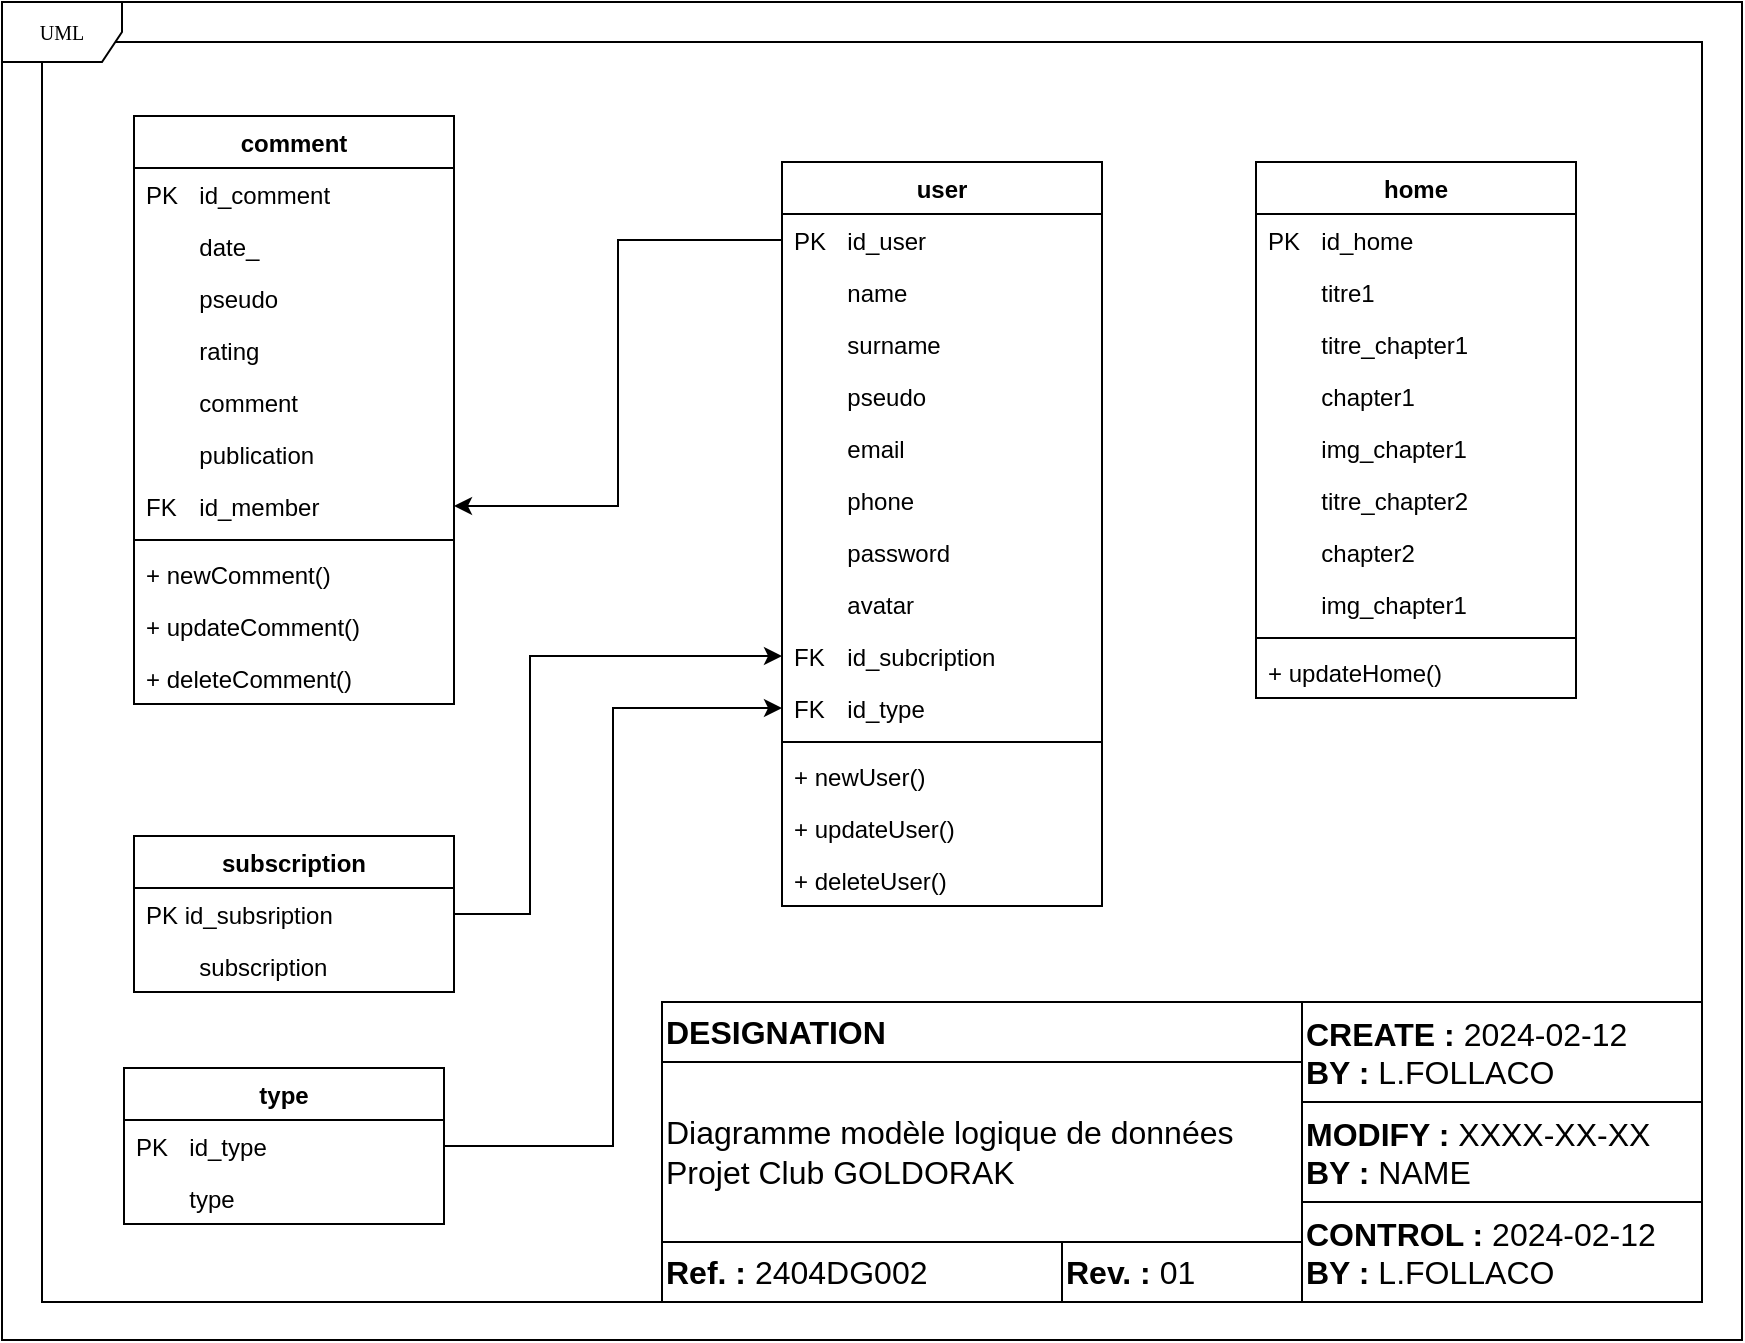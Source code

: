 <mxfile version="24.1.0" type="device">
  <diagram name="Page-1" id="c4acf3e9-155e-7222-9cf6-157b1a14988f">
    <mxGraphModel dx="331" dy="721" grid="0" gridSize="10" guides="1" tooltips="1" connect="1" arrows="1" fold="1" page="1" pageScale="1" pageWidth="1654" pageHeight="1169" background="none" math="0" shadow="0">
      <root>
        <mxCell id="0" />
        <mxCell id="1" parent="0" />
        <mxCell id="FlNeyProKaOE8mYd7lIi-24" value="" style="rounded=0;whiteSpace=wrap;html=1;fillColor=none;" parent="1" vertex="1">
          <mxGeometry x="800" y="520" width="830" height="630" as="geometry" />
        </mxCell>
        <mxCell id="FlNeyProKaOE8mYd7lIi-22" value="UML" style="shape=umlFrame;whiteSpace=wrap;html=1;rounded=0;shadow=0;comic=0;labelBackgroundColor=none;strokeWidth=1;fontFamily=Verdana;fontSize=10;align=center;" parent="1" vertex="1">
          <mxGeometry x="780" y="500" width="870" height="669" as="geometry" />
        </mxCell>
        <mxCell id="5d2195bd80daf111-40" style="edgeStyle=orthogonalEdgeStyle;rounded=0;html=1;dashed=1;labelBackgroundColor=none;startFill=0;endArrow=open;endFill=0;endSize=10;fontFamily=Verdana;fontSize=10;" parent="1" edge="1">
          <mxGeometry relative="1" as="geometry">
            <Array as="points" />
            <mxPoint x="730" y="838" as="targetPoint" />
          </mxGeometry>
        </mxCell>
        <mxCell id="5d2195bd80daf111-39" style="edgeStyle=orthogonalEdgeStyle;rounded=0;html=1;dashed=1;labelBackgroundColor=none;startFill=0;endArrow=open;endFill=0;endSize=10;fontFamily=Verdana;fontSize=10;" parent="1" edge="1">
          <mxGeometry relative="1" as="geometry">
            <mxPoint x="730" y="978" as="targetPoint" />
          </mxGeometry>
        </mxCell>
        <mxCell id="5d2195bd80daf111-35" style="edgeStyle=orthogonalEdgeStyle;rounded=0;html=1;dashed=1;labelBackgroundColor=none;startFill=0;endArrow=open;endFill=0;endSize=10;fontFamily=Verdana;fontSize=10;" parent="1" edge="1">
          <mxGeometry relative="1" as="geometry">
            <Array as="points">
              <mxPoint x="545" y="970" />
              <mxPoint x="545" y="970" />
            </Array>
            <mxPoint x="545.143" y="963" as="sourcePoint" />
          </mxGeometry>
        </mxCell>
        <mxCell id="5d2195bd80daf111-36" style="edgeStyle=orthogonalEdgeStyle;rounded=0;html=1;dashed=1;labelBackgroundColor=none;startFill=0;endArrow=open;endFill=0;endSize=10;fontFamily=Verdana;fontSize=10;" parent="1" edge="1">
          <mxGeometry relative="1" as="geometry">
            <Array as="points">
              <mxPoint x="550" y="520" />
            </Array>
            <mxPoint x="550" y="823" as="sourcePoint" />
          </mxGeometry>
        </mxCell>
        <mxCell id="5d2195bd80daf111-34" style="edgeStyle=orthogonalEdgeStyle;rounded=0;html=1;dashed=1;labelBackgroundColor=none;startFill=0;endArrow=open;endFill=0;endSize=10;fontFamily=Verdana;fontSize=10;" parent="1" edge="1">
          <mxGeometry relative="1" as="geometry">
            <Array as="points">
              <mxPoint x="410" y="1029" />
              <mxPoint x="410" y="1029" />
            </Array>
            <mxPoint x="380" y="1029" as="sourcePoint" />
          </mxGeometry>
        </mxCell>
        <mxCell id="5d2195bd80daf111-26" style="edgeStyle=orthogonalEdgeStyle;rounded=0;html=1;dashed=1;labelBackgroundColor=none;startFill=0;endArrow=open;endFill=0;endSize=10;fontFamily=Verdana;fontSize=10;" parent="1" edge="1">
          <mxGeometry relative="1" as="geometry">
            <Array as="points" />
            <mxPoint x="685" y="300" as="targetPoint" />
          </mxGeometry>
        </mxCell>
        <mxCell id="5d2195bd80daf111-21" style="edgeStyle=orthogonalEdgeStyle;rounded=0;html=1;labelBackgroundColor=none;startFill=0;endArrow=open;endFill=0;endSize=10;fontFamily=Verdana;fontSize=10;dashed=1;" parent="1" edge="1">
          <mxGeometry relative="1" as="geometry">
            <mxPoint x="250" y="157.0" as="sourcePoint" />
          </mxGeometry>
        </mxCell>
        <mxCell id="5d2195bd80daf111-22" style="edgeStyle=orthogonalEdgeStyle;rounded=0;html=1;exitX=1;exitY=0.75;dashed=1;labelBackgroundColor=none;startFill=0;endArrow=open;endFill=0;endSize=10;fontFamily=Verdana;fontSize=10;" parent="1" edge="1">
          <mxGeometry relative="1" as="geometry">
            <Array as="points">
              <mxPoint x="530" y="192" />
              <mxPoint x="530" y="142" />
            </Array>
            <mxPoint x="250" y="192.0" as="sourcePoint" />
          </mxGeometry>
        </mxCell>
        <mxCell id="5d2195bd80daf111-23" style="edgeStyle=orthogonalEdgeStyle;rounded=0;html=1;dashed=1;labelBackgroundColor=none;startFill=0;endArrow=open;endFill=0;endSize=10;fontFamily=Verdana;fontSize=10;" parent="1" edge="1">
          <mxGeometry relative="1" as="geometry">
            <Array as="points">
              <mxPoint x="320" y="290" />
              <mxPoint x="320" y="120" />
            </Array>
            <mxPoint x="350" y="120.143" as="targetPoint" />
          </mxGeometry>
        </mxCell>
        <mxCell id="5d2195bd80daf111-24" style="edgeStyle=orthogonalEdgeStyle;rounded=0;html=1;dashed=1;labelBackgroundColor=none;startFill=0;endArrow=open;endFill=0;endSize=10;fontFamily=Verdana;fontSize=10;" parent="1" edge="1">
          <mxGeometry relative="1" as="geometry">
            <Array as="points">
              <mxPoint x="350" y="310" />
              <mxPoint x="350" y="210" />
              <mxPoint x="550" y="210" />
              <mxPoint x="550" y="160" />
            </Array>
            <mxPoint x="580" y="160.143" as="targetPoint" />
          </mxGeometry>
        </mxCell>
        <mxCell id="5d2195bd80daf111-25" style="edgeStyle=orthogonalEdgeStyle;rounded=0;html=1;dashed=1;labelBackgroundColor=none;startFill=0;endArrow=open;endFill=0;endSize=10;fontFamily=Verdana;fontSize=10;" parent="1" edge="1">
          <mxGeometry relative="1" as="geometry">
            <Array as="points">
              <mxPoint x="370" y="340" />
              <mxPoint x="370" y="300" />
            </Array>
            <mxPoint x="450" y="300.143" as="targetPoint" />
          </mxGeometry>
        </mxCell>
        <mxCell id="5d2195bd80daf111-27" style="edgeStyle=orthogonalEdgeStyle;rounded=0;html=1;exitX=1;exitY=0.75;dashed=1;labelBackgroundColor=none;startFill=0;endArrow=open;endFill=0;endSize=10;fontFamily=Verdana;fontSize=10;" parent="1" edge="1">
          <mxGeometry relative="1" as="geometry">
            <Array as="points">
              <mxPoint x="320" y="375" />
              <mxPoint x="320" y="440" />
            </Array>
            <mxPoint x="250" y="375" as="sourcePoint" />
          </mxGeometry>
        </mxCell>
        <mxCell id="5d2195bd80daf111-28" style="edgeStyle=orthogonalEdgeStyle;rounded=0;html=1;dashed=1;labelBackgroundColor=none;startFill=0;endArrow=open;endFill=0;endSize=10;fontFamily=Verdana;fontSize=10;" parent="1" edge="1">
          <mxGeometry relative="1" as="geometry">
            <Array as="points">
              <mxPoint x="320" y="490" />
              <mxPoint x="320" y="460" />
            </Array>
            <mxPoint x="250" y="490.143" as="sourcePoint" />
          </mxGeometry>
        </mxCell>
        <mxCell id="5d2195bd80daf111-29" style="edgeStyle=orthogonalEdgeStyle;rounded=0;html=1;dashed=1;labelBackgroundColor=none;startFill=0;endArrow=open;endFill=0;endSize=10;fontFamily=Verdana;fontSize=10;" parent="1" edge="1">
          <mxGeometry relative="1" as="geometry">
            <mxPoint x="250" y="520" as="sourcePoint" />
          </mxGeometry>
        </mxCell>
        <mxCell id="5d2195bd80daf111-30" style="edgeStyle=orthogonalEdgeStyle;rounded=0;html=1;dashed=1;labelBackgroundColor=none;startFill=0;endArrow=open;endFill=0;endSize=10;fontFamily=Verdana;fontSize=10;" parent="1" edge="1">
          <mxGeometry relative="1" as="geometry">
            <Array as="points">
              <mxPoint x="300" y="580" />
              <mxPoint x="300" y="642" />
            </Array>
            <mxPoint x="250" y="580.143" as="sourcePoint" />
          </mxGeometry>
        </mxCell>
        <mxCell id="5d2195bd80daf111-32" style="edgeStyle=orthogonalEdgeStyle;rounded=0;html=1;dashed=1;labelBackgroundColor=none;startFill=0;endArrow=open;endFill=0;endSize=10;fontFamily=Verdana;fontSize=10;" parent="1" edge="1">
          <mxGeometry relative="1" as="geometry">
            <Array as="points">
              <mxPoint x="170" y="780" />
            </Array>
            <mxPoint x="170" y="590" as="sourcePoint" />
          </mxGeometry>
        </mxCell>
        <mxCell id="Ms78DvNODfq8cEWLuFBq-132" value="Diagramme modèle logique de données&lt;br&gt;Projet Club GOLDORAK" style="rounded=0;whiteSpace=wrap;html=1;fontSize=16;labelBorderColor=none;fontColor=default;align=left;labelBackgroundColor=none;" parent="1" vertex="1">
          <mxGeometry x="1110" y="1030" width="320" height="90" as="geometry" />
        </mxCell>
        <mxCell id="Ms78DvNODfq8cEWLuFBq-133" value="&lt;b&gt;DESIGNATION&lt;/b&gt;" style="rounded=0;whiteSpace=wrap;html=1;fontSize=16;labelBorderColor=none;fontColor=default;align=left;labelBackgroundColor=none;" parent="1" vertex="1">
          <mxGeometry x="1110" y="1000" width="320" height="30" as="geometry" />
        </mxCell>
        <mxCell id="Ms78DvNODfq8cEWLuFBq-134" value="&lt;b&gt;Ref. :&lt;/b&gt; 2404DG002" style="rounded=0;whiteSpace=wrap;html=1;fontSize=16;labelBorderColor=none;fontColor=default;align=left;labelBackgroundColor=none;" parent="1" vertex="1">
          <mxGeometry x="1110" y="1120" width="200" height="30" as="geometry" />
        </mxCell>
        <mxCell id="Ms78DvNODfq8cEWLuFBq-135" value="&lt;b&gt;Rev. :&lt;/b&gt; 01" style="rounded=0;whiteSpace=wrap;html=1;fontSize=16;labelBorderColor=none;fontColor=default;align=left;labelBackgroundColor=none;" parent="1" vertex="1">
          <mxGeometry x="1310" y="1120" width="120" height="30" as="geometry" />
        </mxCell>
        <mxCell id="Ms78DvNODfq8cEWLuFBq-136" value="&lt;b&gt;CREATE :&lt;/b&gt; 2024-02-12&lt;br&gt;&lt;b&gt;BY :&lt;/b&gt; L.FOLLACO" style="rounded=0;whiteSpace=wrap;html=1;fontSize=16;labelBorderColor=none;fontColor=default;align=left;labelBackgroundColor=none;verticalAlign=top;spacing=2;spacingTop=0;" parent="1" vertex="1">
          <mxGeometry x="1430" y="1000" width="200" height="50" as="geometry" />
        </mxCell>
        <mxCell id="Ms78DvNODfq8cEWLuFBq-139" value="&lt;b&gt;MODIFY :&lt;/b&gt;&amp;nbsp;XXXX-XX-XX&lt;br&gt;&lt;b&gt;BY :&lt;/b&gt; NAME" style="rounded=0;whiteSpace=wrap;html=1;fontSize=16;labelBorderColor=none;fontColor=default;align=left;labelBackgroundColor=none;verticalAlign=top;spacing=2;spacingTop=0;" parent="1" vertex="1">
          <mxGeometry x="1430" y="1050" width="200" height="50" as="geometry" />
        </mxCell>
        <mxCell id="Ms78DvNODfq8cEWLuFBq-140" value="&lt;b&gt;CONTROL :&lt;/b&gt; 2024-02-12&lt;br&gt;&lt;b&gt;BY :&lt;/b&gt; L.FOLLACO" style="rounded=0;whiteSpace=wrap;html=1;fontSize=16;labelBorderColor=none;fontColor=default;align=left;labelBackgroundColor=none;verticalAlign=top;spacing=2;spacingTop=0;" parent="1" vertex="1">
          <mxGeometry x="1430" y="1100" width="200" height="50" as="geometry" />
        </mxCell>
        <mxCell id="PDSKNWpAh9eBpYjjKsDO-7" value="comment" style="swimlane;fontStyle=1;align=center;verticalAlign=top;childLayout=stackLayout;horizontal=1;startSize=26;horizontalStack=0;resizeParent=1;resizeParentMax=0;resizeLast=0;collapsible=1;marginBottom=0;whiteSpace=wrap;html=1;" parent="1" vertex="1">
          <mxGeometry x="846" y="557" width="160" height="294" as="geometry" />
        </mxCell>
        <mxCell id="FlNeyProKaOE8mYd7lIi-6" value="PK&lt;span style=&quot;white-space: pre;&quot;&gt;&#x9;&lt;/span&gt;id_comment" style="text;strokeColor=none;fillColor=none;align=left;verticalAlign=top;spacingLeft=4;spacingRight=4;overflow=hidden;rotatable=0;points=[[0,0.5],[1,0.5]];portConstraint=eastwest;whiteSpace=wrap;html=1;" parent="PDSKNWpAh9eBpYjjKsDO-7" vertex="1">
          <mxGeometry y="26" width="160" height="26" as="geometry" />
        </mxCell>
        <mxCell id="fMot8v5gre9LW3CSVVqw-1" value="&lt;span style=&quot;white-space: pre;&quot;&gt;&#x9;&lt;/span&gt;date_" style="text;strokeColor=none;fillColor=none;align=left;verticalAlign=top;spacingLeft=4;spacingRight=4;overflow=hidden;rotatable=0;points=[[0,0.5],[1,0.5]];portConstraint=eastwest;whiteSpace=wrap;html=1;" parent="PDSKNWpAh9eBpYjjKsDO-7" vertex="1">
          <mxGeometry y="52" width="160" height="26" as="geometry" />
        </mxCell>
        <mxCell id="FlNeyProKaOE8mYd7lIi-2" value="&lt;span style=&quot;white-space: pre;&quot;&gt;&#x9;&lt;/span&gt;pseudo" style="text;strokeColor=none;fillColor=none;align=left;verticalAlign=top;spacingLeft=4;spacingRight=4;overflow=hidden;rotatable=0;points=[[0,0.5],[1,0.5]];portConstraint=eastwest;whiteSpace=wrap;html=1;" parent="PDSKNWpAh9eBpYjjKsDO-7" vertex="1">
          <mxGeometry y="78" width="160" height="26" as="geometry" />
        </mxCell>
        <mxCell id="FlNeyProKaOE8mYd7lIi-3" value="&lt;span style=&quot;white-space: pre;&quot;&gt;&#x9;&lt;/span&gt;rating" style="text;strokeColor=none;fillColor=none;align=left;verticalAlign=top;spacingLeft=4;spacingRight=4;overflow=hidden;rotatable=0;points=[[0,0.5],[1,0.5]];portConstraint=eastwest;whiteSpace=wrap;html=1;" parent="PDSKNWpAh9eBpYjjKsDO-7" vertex="1">
          <mxGeometry y="104" width="160" height="26" as="geometry" />
        </mxCell>
        <mxCell id="FlNeyProKaOE8mYd7lIi-4" value="&lt;span style=&quot;white-space: pre;&quot;&gt;&#x9;&lt;/span&gt;comment" style="text;strokeColor=none;fillColor=none;align=left;verticalAlign=top;spacingLeft=4;spacingRight=4;overflow=hidden;rotatable=0;points=[[0,0.5],[1,0.5]];portConstraint=eastwest;whiteSpace=wrap;html=1;" parent="PDSKNWpAh9eBpYjjKsDO-7" vertex="1">
          <mxGeometry y="130" width="160" height="26" as="geometry" />
        </mxCell>
        <mxCell id="fMot8v5gre9LW3CSVVqw-7" value="&lt;span style=&quot;white-space: pre;&quot;&gt;&#x9;&lt;/span&gt;publication" style="text;strokeColor=none;fillColor=none;align=left;verticalAlign=top;spacingLeft=4;spacingRight=4;overflow=hidden;rotatable=0;points=[[0,0.5],[1,0.5]];portConstraint=eastwest;whiteSpace=wrap;html=1;" parent="PDSKNWpAh9eBpYjjKsDO-7" vertex="1">
          <mxGeometry y="156" width="160" height="26" as="geometry" />
        </mxCell>
        <mxCell id="FlNeyProKaOE8mYd7lIi-5" value="FK&lt;span style=&quot;white-space: pre;&quot;&gt;&#x9;&lt;/span&gt;id_member" style="text;strokeColor=none;fillColor=none;align=left;verticalAlign=top;spacingLeft=4;spacingRight=4;overflow=hidden;rotatable=0;points=[[0,0.5],[1,0.5]];portConstraint=eastwest;whiteSpace=wrap;html=1;" parent="PDSKNWpAh9eBpYjjKsDO-7" vertex="1">
          <mxGeometry y="182" width="160" height="26" as="geometry" />
        </mxCell>
        <mxCell id="PDSKNWpAh9eBpYjjKsDO-9" value="" style="line;strokeWidth=1;fillColor=none;align=left;verticalAlign=middle;spacingTop=-1;spacingLeft=3;spacingRight=3;rotatable=0;labelPosition=right;points=[];portConstraint=eastwest;strokeColor=inherit;" parent="PDSKNWpAh9eBpYjjKsDO-7" vertex="1">
          <mxGeometry y="208" width="160" height="8" as="geometry" />
        </mxCell>
        <mxCell id="PDSKNWpAh9eBpYjjKsDO-10" value="+ newComment()" style="text;strokeColor=none;fillColor=none;align=left;verticalAlign=top;spacingLeft=4;spacingRight=4;overflow=hidden;rotatable=0;points=[[0,0.5],[1,0.5]];portConstraint=eastwest;whiteSpace=wrap;html=1;" parent="PDSKNWpAh9eBpYjjKsDO-7" vertex="1">
          <mxGeometry y="216" width="160" height="26" as="geometry" />
        </mxCell>
        <mxCell id="PDSKNWpAh9eBpYjjKsDO-11" value="+ updateComment()" style="text;strokeColor=none;fillColor=none;align=left;verticalAlign=top;spacingLeft=4;spacingRight=4;overflow=hidden;rotatable=0;points=[[0,0.5],[1,0.5]];portConstraint=eastwest;whiteSpace=wrap;html=1;" parent="PDSKNWpAh9eBpYjjKsDO-7" vertex="1">
          <mxGeometry y="242" width="160" height="26" as="geometry" />
        </mxCell>
        <mxCell id="FlNeyProKaOE8mYd7lIi-7" value="+ deleteComment()" style="text;strokeColor=none;fillColor=none;align=left;verticalAlign=top;spacingLeft=4;spacingRight=4;overflow=hidden;rotatable=0;points=[[0,0.5],[1,0.5]];portConstraint=eastwest;whiteSpace=wrap;html=1;" parent="PDSKNWpAh9eBpYjjKsDO-7" vertex="1">
          <mxGeometry y="268" width="160" height="26" as="geometry" />
        </mxCell>
        <mxCell id="PDSKNWpAh9eBpYjjKsDO-13" value="subscription" style="swimlane;fontStyle=1;align=center;verticalAlign=top;childLayout=stackLayout;horizontal=1;startSize=26;horizontalStack=0;resizeParent=1;resizeParentMax=0;resizeLast=0;collapsible=1;marginBottom=0;whiteSpace=wrap;html=1;" parent="1" vertex="1">
          <mxGeometry x="846" y="917" width="160" height="78" as="geometry" />
        </mxCell>
        <mxCell id="PDSKNWpAh9eBpYjjKsDO-14" value="PK id_subsription" style="text;strokeColor=none;fillColor=none;align=left;verticalAlign=top;spacingLeft=4;spacingRight=4;overflow=hidden;rotatable=0;points=[[0,0.5],[1,0.5]];portConstraint=eastwest;whiteSpace=wrap;html=1;" parent="PDSKNWpAh9eBpYjjKsDO-13" vertex="1">
          <mxGeometry y="26" width="160" height="26" as="geometry" />
        </mxCell>
        <mxCell id="fMot8v5gre9LW3CSVVqw-2" value="&lt;span style=&quot;white-space: pre;&quot;&gt;&#x9;&lt;/span&gt;subscription" style="text;strokeColor=none;fillColor=none;align=left;verticalAlign=top;spacingLeft=4;spacingRight=4;overflow=hidden;rotatable=0;points=[[0,0.5],[1,0.5]];portConstraint=eastwest;whiteSpace=wrap;html=1;" parent="PDSKNWpAh9eBpYjjKsDO-13" vertex="1">
          <mxGeometry y="52" width="160" height="26" as="geometry" />
        </mxCell>
        <mxCell id="PDSKNWpAh9eBpYjjKsDO-53" value="type" style="swimlane;fontStyle=1;align=center;verticalAlign=top;childLayout=stackLayout;horizontal=1;startSize=26;horizontalStack=0;resizeParent=1;resizeParentMax=0;resizeLast=0;collapsible=1;marginBottom=0;whiteSpace=wrap;html=1;" parent="1" vertex="1">
          <mxGeometry x="841" y="1033" width="160" height="78" as="geometry" />
        </mxCell>
        <mxCell id="PDSKNWpAh9eBpYjjKsDO-54" value="PK&lt;span style=&quot;white-space: pre;&quot;&gt;&#x9;&lt;/span&gt;id_type" style="text;strokeColor=none;fillColor=none;align=left;verticalAlign=top;spacingLeft=4;spacingRight=4;overflow=hidden;rotatable=0;points=[[0,0.5],[1,0.5]];portConstraint=eastwest;whiteSpace=wrap;html=1;" parent="PDSKNWpAh9eBpYjjKsDO-53" vertex="1">
          <mxGeometry y="26" width="160" height="26" as="geometry" />
        </mxCell>
        <mxCell id="fMot8v5gre9LW3CSVVqw-8" value="&lt;span style=&quot;white-space: pre;&quot;&gt;&#x9;&lt;/span&gt;type" style="text;strokeColor=none;fillColor=none;align=left;verticalAlign=top;spacingLeft=4;spacingRight=4;overflow=hidden;rotatable=0;points=[[0,0.5],[1,0.5]];portConstraint=eastwest;whiteSpace=wrap;html=1;" parent="PDSKNWpAh9eBpYjjKsDO-53" vertex="1">
          <mxGeometry y="52" width="160" height="26" as="geometry" />
        </mxCell>
        <mxCell id="PDSKNWpAh9eBpYjjKsDO-59" value="user" style="swimlane;fontStyle=1;align=center;verticalAlign=top;childLayout=stackLayout;horizontal=1;startSize=26;horizontalStack=0;resizeParent=1;resizeParentMax=0;resizeLast=0;collapsible=1;marginBottom=0;whiteSpace=wrap;html=1;" parent="1" vertex="1">
          <mxGeometry x="1170" y="580" width="160" height="372" as="geometry" />
        </mxCell>
        <mxCell id="PDSKNWpAh9eBpYjjKsDO-60" value="PK&lt;span style=&quot;white-space: pre;&quot;&gt;&#x9;&lt;/span&gt;id_user" style="text;strokeColor=none;fillColor=none;align=left;verticalAlign=top;spacingLeft=4;spacingRight=4;overflow=hidden;rotatable=0;points=[[0,0.5],[1,0.5]];portConstraint=eastwest;whiteSpace=wrap;html=1;" parent="PDSKNWpAh9eBpYjjKsDO-59" vertex="1">
          <mxGeometry y="26" width="160" height="26" as="geometry" />
        </mxCell>
        <mxCell id="fMot8v5gre9LW3CSVVqw-3" value="&lt;span style=&quot;white-space: pre;&quot;&gt;&#x9;&lt;/span&gt;name" style="text;strokeColor=none;fillColor=none;align=left;verticalAlign=top;spacingLeft=4;spacingRight=4;overflow=hidden;rotatable=0;points=[[0,0.5],[1,0.5]];portConstraint=eastwest;whiteSpace=wrap;html=1;" parent="PDSKNWpAh9eBpYjjKsDO-59" vertex="1">
          <mxGeometry y="52" width="160" height="26" as="geometry" />
        </mxCell>
        <mxCell id="PDSKNWpAh9eBpYjjKsDO-68" value="&lt;span style=&quot;white-space: pre;&quot;&gt;&#x9;&lt;/span&gt;surname" style="text;strokeColor=none;fillColor=none;align=left;verticalAlign=top;spacingLeft=4;spacingRight=4;overflow=hidden;rotatable=0;points=[[0,0.5],[1,0.5]];portConstraint=eastwest;whiteSpace=wrap;html=1;" parent="PDSKNWpAh9eBpYjjKsDO-59" vertex="1">
          <mxGeometry y="78" width="160" height="26" as="geometry" />
        </mxCell>
        <mxCell id="PDSKNWpAh9eBpYjjKsDO-72" value="&lt;span style=&quot;white-space: pre;&quot;&gt;&#x9;&lt;/span&gt;pseudo" style="text;strokeColor=none;fillColor=none;align=left;verticalAlign=top;spacingLeft=4;spacingRight=4;overflow=hidden;rotatable=0;points=[[0,0.5],[1,0.5]];portConstraint=eastwest;whiteSpace=wrap;html=1;" parent="PDSKNWpAh9eBpYjjKsDO-59" vertex="1">
          <mxGeometry y="104" width="160" height="26" as="geometry" />
        </mxCell>
        <mxCell id="PDSKNWpAh9eBpYjjKsDO-71" value="&lt;span style=&quot;white-space: pre;&quot;&gt;&#x9;&lt;/span&gt;email" style="text;strokeColor=none;fillColor=none;align=left;verticalAlign=top;spacingLeft=4;spacingRight=4;overflow=hidden;rotatable=0;points=[[0,0.5],[1,0.5]];portConstraint=eastwest;whiteSpace=wrap;html=1;" parent="PDSKNWpAh9eBpYjjKsDO-59" vertex="1">
          <mxGeometry y="130" width="160" height="26" as="geometry" />
        </mxCell>
        <mxCell id="PDSKNWpAh9eBpYjjKsDO-69" value="&lt;span style=&quot;white-space: pre;&quot;&gt;&#x9;&lt;/span&gt;phone" style="text;strokeColor=none;fillColor=none;align=left;verticalAlign=top;spacingLeft=4;spacingRight=4;overflow=hidden;rotatable=0;points=[[0,0.5],[1,0.5]];portConstraint=eastwest;whiteSpace=wrap;html=1;" parent="PDSKNWpAh9eBpYjjKsDO-59" vertex="1">
          <mxGeometry y="156" width="160" height="26" as="geometry" />
        </mxCell>
        <mxCell id="PDSKNWpAh9eBpYjjKsDO-70" value="&lt;span style=&quot;white-space: pre;&quot;&gt;&#x9;&lt;/span&gt;password" style="text;strokeColor=none;fillColor=none;align=left;verticalAlign=top;spacingLeft=4;spacingRight=4;overflow=hidden;rotatable=0;points=[[0,0.5],[1,0.5]];portConstraint=eastwest;whiteSpace=wrap;html=1;" parent="PDSKNWpAh9eBpYjjKsDO-59" vertex="1">
          <mxGeometry y="182" width="160" height="26" as="geometry" />
        </mxCell>
        <mxCell id="FlNeyProKaOE8mYd7lIi-8" value="&lt;span style=&quot;white-space: pre;&quot;&gt;&#x9;&lt;/span&gt;avatar" style="text;strokeColor=none;fillColor=none;align=left;verticalAlign=top;spacingLeft=4;spacingRight=4;overflow=hidden;rotatable=0;points=[[0,0.5],[1,0.5]];portConstraint=eastwest;whiteSpace=wrap;html=1;" parent="PDSKNWpAh9eBpYjjKsDO-59" vertex="1">
          <mxGeometry y="208" width="160" height="26" as="geometry" />
        </mxCell>
        <mxCell id="fMot8v5gre9LW3CSVVqw-6" value="FK&lt;span style=&quot;white-space: pre;&quot;&gt;&#x9;&lt;/span&gt;id_subcription" style="text;strokeColor=none;fillColor=none;align=left;verticalAlign=top;spacingLeft=4;spacingRight=4;overflow=hidden;rotatable=0;points=[[0,0.5],[1,0.5]];portConstraint=eastwest;whiteSpace=wrap;html=1;" parent="PDSKNWpAh9eBpYjjKsDO-59" vertex="1">
          <mxGeometry y="234" width="160" height="26" as="geometry" />
        </mxCell>
        <mxCell id="fMot8v5gre9LW3CSVVqw-5" value="FK&lt;span style=&quot;white-space: pre;&quot;&gt;&#x9;&lt;/span&gt;id_type" style="text;strokeColor=none;fillColor=none;align=left;verticalAlign=top;spacingLeft=4;spacingRight=4;overflow=hidden;rotatable=0;points=[[0,0.5],[1,0.5]];portConstraint=eastwest;whiteSpace=wrap;html=1;" parent="PDSKNWpAh9eBpYjjKsDO-59" vertex="1">
          <mxGeometry y="260" width="160" height="26" as="geometry" />
        </mxCell>
        <mxCell id="PDSKNWpAh9eBpYjjKsDO-61" value="" style="line;strokeWidth=1;fillColor=none;align=left;verticalAlign=middle;spacingTop=-1;spacingLeft=3;spacingRight=3;rotatable=0;labelPosition=right;points=[];portConstraint=eastwest;strokeColor=inherit;" parent="PDSKNWpAh9eBpYjjKsDO-59" vertex="1">
          <mxGeometry y="286" width="160" height="8" as="geometry" />
        </mxCell>
        <mxCell id="PDSKNWpAh9eBpYjjKsDO-62" value="+ newUser()" style="text;strokeColor=none;fillColor=none;align=left;verticalAlign=top;spacingLeft=4;spacingRight=4;overflow=hidden;rotatable=0;points=[[0,0.5],[1,0.5]];portConstraint=eastwest;whiteSpace=wrap;html=1;" parent="PDSKNWpAh9eBpYjjKsDO-59" vertex="1">
          <mxGeometry y="294" width="160" height="26" as="geometry" />
        </mxCell>
        <mxCell id="PDSKNWpAh9eBpYjjKsDO-63" value="+ updateUser()" style="text;strokeColor=none;fillColor=none;align=left;verticalAlign=top;spacingLeft=4;spacingRight=4;overflow=hidden;rotatable=0;points=[[0,0.5],[1,0.5]];portConstraint=eastwest;whiteSpace=wrap;html=1;" parent="PDSKNWpAh9eBpYjjKsDO-59" vertex="1">
          <mxGeometry y="320" width="160" height="26" as="geometry" />
        </mxCell>
        <mxCell id="PDSKNWpAh9eBpYjjKsDO-64" value="+ deleteUser()" style="text;strokeColor=none;fillColor=none;align=left;verticalAlign=top;spacingLeft=4;spacingRight=4;overflow=hidden;rotatable=0;points=[[0,0.5],[1,0.5]];portConstraint=eastwest;whiteSpace=wrap;html=1;" parent="PDSKNWpAh9eBpYjjKsDO-59" vertex="1">
          <mxGeometry y="346" width="160" height="26" as="geometry" />
        </mxCell>
        <mxCell id="PDSKNWpAh9eBpYjjKsDO-73" value="home" style="swimlane;fontStyle=1;align=center;verticalAlign=top;childLayout=stackLayout;horizontal=1;startSize=26;horizontalStack=0;resizeParent=1;resizeParentMax=0;resizeLast=0;collapsible=1;marginBottom=0;whiteSpace=wrap;html=1;" parent="1" vertex="1">
          <mxGeometry x="1407" y="580" width="160" height="268" as="geometry" />
        </mxCell>
        <mxCell id="fMot8v5gre9LW3CSVVqw-9" value="PK&lt;span style=&quot;white-space: pre;&quot;&gt;&#x9;&lt;/span&gt;id_home" style="text;strokeColor=none;fillColor=none;align=left;verticalAlign=top;spacingLeft=4;spacingRight=4;overflow=hidden;rotatable=0;points=[[0,0.5],[1,0.5]];portConstraint=eastwest;whiteSpace=wrap;html=1;" parent="PDSKNWpAh9eBpYjjKsDO-73" vertex="1">
          <mxGeometry y="26" width="160" height="26" as="geometry" />
        </mxCell>
        <mxCell id="PDSKNWpAh9eBpYjjKsDO-74" value="&lt;span style=&quot;white-space: pre;&quot;&gt;&#x9;&lt;/span&gt;titre1" style="text;strokeColor=none;fillColor=none;align=left;verticalAlign=top;spacingLeft=4;spacingRight=4;overflow=hidden;rotatable=0;points=[[0,0.5],[1,0.5]];portConstraint=eastwest;whiteSpace=wrap;html=1;" parent="PDSKNWpAh9eBpYjjKsDO-73" vertex="1">
          <mxGeometry y="52" width="160" height="26" as="geometry" />
        </mxCell>
        <mxCell id="PDSKNWpAh9eBpYjjKsDO-75" value="&lt;span style=&quot;white-space: pre;&quot;&gt;&#x9;&lt;/span&gt;titre_chapter1" style="text;strokeColor=none;fillColor=none;align=left;verticalAlign=top;spacingLeft=4;spacingRight=4;overflow=hidden;rotatable=0;points=[[0,0.5],[1,0.5]];portConstraint=eastwest;whiteSpace=wrap;html=1;" parent="PDSKNWpAh9eBpYjjKsDO-73" vertex="1">
          <mxGeometry y="78" width="160" height="26" as="geometry" />
        </mxCell>
        <mxCell id="PDSKNWpAh9eBpYjjKsDO-76" value="&lt;span style=&quot;white-space: pre;&quot;&gt;&#x9;&lt;/span&gt;chapter1" style="text;strokeColor=none;fillColor=none;align=left;verticalAlign=top;spacingLeft=4;spacingRight=4;overflow=hidden;rotatable=0;points=[[0,0.5],[1,0.5]];portConstraint=eastwest;whiteSpace=wrap;html=1;" parent="PDSKNWpAh9eBpYjjKsDO-73" vertex="1">
          <mxGeometry y="104" width="160" height="26" as="geometry" />
        </mxCell>
        <mxCell id="PDSKNWpAh9eBpYjjKsDO-77" value="&lt;span style=&quot;white-space: pre;&quot;&gt;&#x9;&lt;/span&gt;img_chapter1" style="text;strokeColor=none;fillColor=none;align=left;verticalAlign=top;spacingLeft=4;spacingRight=4;overflow=hidden;rotatable=0;points=[[0,0.5],[1,0.5]];portConstraint=eastwest;whiteSpace=wrap;html=1;" parent="PDSKNWpAh9eBpYjjKsDO-73" vertex="1">
          <mxGeometry y="130" width="160" height="26" as="geometry" />
        </mxCell>
        <mxCell id="PDSKNWpAh9eBpYjjKsDO-78" value="&lt;span style=&quot;white-space: pre;&quot;&gt;&#x9;&lt;/span&gt;titre_chapter2" style="text;strokeColor=none;fillColor=none;align=left;verticalAlign=top;spacingLeft=4;spacingRight=4;overflow=hidden;rotatable=0;points=[[0,0.5],[1,0.5]];portConstraint=eastwest;whiteSpace=wrap;html=1;" parent="PDSKNWpAh9eBpYjjKsDO-73" vertex="1">
          <mxGeometry y="156" width="160" height="26" as="geometry" />
        </mxCell>
        <mxCell id="PDSKNWpAh9eBpYjjKsDO-79" value="&lt;span style=&quot;white-space: pre;&quot;&gt;&#x9;&lt;/span&gt;chapter2" style="text;strokeColor=none;fillColor=none;align=left;verticalAlign=top;spacingLeft=4;spacingRight=4;overflow=hidden;rotatable=0;points=[[0,0.5],[1,0.5]];portConstraint=eastwest;whiteSpace=wrap;html=1;" parent="PDSKNWpAh9eBpYjjKsDO-73" vertex="1">
          <mxGeometry y="182" width="160" height="26" as="geometry" />
        </mxCell>
        <mxCell id="PDSKNWpAh9eBpYjjKsDO-80" value="&lt;span style=&quot;white-space: pre;&quot;&gt;&#x9;&lt;/span&gt;img_chapter1" style="text;strokeColor=none;fillColor=none;align=left;verticalAlign=top;spacingLeft=4;spacingRight=4;overflow=hidden;rotatable=0;points=[[0,0.5],[1,0.5]];portConstraint=eastwest;whiteSpace=wrap;html=1;" parent="PDSKNWpAh9eBpYjjKsDO-73" vertex="1">
          <mxGeometry y="208" width="160" height="26" as="geometry" />
        </mxCell>
        <mxCell id="PDSKNWpAh9eBpYjjKsDO-84" value="" style="line;strokeWidth=1;fillColor=none;align=left;verticalAlign=middle;spacingTop=-1;spacingLeft=3;spacingRight=3;rotatable=0;labelPosition=right;points=[];portConstraint=eastwest;strokeColor=inherit;" parent="PDSKNWpAh9eBpYjjKsDO-73" vertex="1">
          <mxGeometry y="234" width="160" height="8" as="geometry" />
        </mxCell>
        <mxCell id="PDSKNWpAh9eBpYjjKsDO-86" value="+ updateHome()" style="text;strokeColor=none;fillColor=none;align=left;verticalAlign=top;spacingLeft=4;spacingRight=4;overflow=hidden;rotatable=0;points=[[0,0.5],[1,0.5]];portConstraint=eastwest;whiteSpace=wrap;html=1;" parent="PDSKNWpAh9eBpYjjKsDO-73" vertex="1">
          <mxGeometry y="242" width="160" height="26" as="geometry" />
        </mxCell>
        <mxCell id="fMot8v5gre9LW3CSVVqw-11" style="edgeStyle=orthogonalEdgeStyle;rounded=0;orthogonalLoop=1;jettySize=auto;html=1;exitX=1;exitY=0.5;exitDx=0;exitDy=0;" parent="1" source="PDSKNWpAh9eBpYjjKsDO-14" target="fMot8v5gre9LW3CSVVqw-6" edge="1">
          <mxGeometry relative="1" as="geometry">
            <Array as="points">
              <mxPoint x="1044" y="956" />
              <mxPoint x="1044" y="827" />
            </Array>
          </mxGeometry>
        </mxCell>
        <mxCell id="fMot8v5gre9LW3CSVVqw-12" style="edgeStyle=orthogonalEdgeStyle;rounded=0;orthogonalLoop=1;jettySize=auto;html=1;exitX=1;exitY=0.5;exitDx=0;exitDy=0;entryX=0;entryY=0.5;entryDx=0;entryDy=0;" parent="1" source="PDSKNWpAh9eBpYjjKsDO-54" target="fMot8v5gre9LW3CSVVqw-5" edge="1">
          <mxGeometry relative="1" as="geometry">
            <mxPoint x="1040" y="629" as="sourcePoint" />
            <mxPoint x="1180" y="837" as="targetPoint" />
          </mxGeometry>
        </mxCell>
        <mxCell id="fMot8v5gre9LW3CSVVqw-13" style="edgeStyle=orthogonalEdgeStyle;rounded=0;orthogonalLoop=1;jettySize=auto;html=1;exitX=0;exitY=0.5;exitDx=0;exitDy=0;entryX=1;entryY=0.5;entryDx=0;entryDy=0;" parent="1" source="PDSKNWpAh9eBpYjjKsDO-60" target="FlNeyProKaOE8mYd7lIi-5" edge="1">
          <mxGeometry relative="1" as="geometry">
            <mxPoint x="1016" y="966" as="sourcePoint" />
            <mxPoint x="1180" y="837" as="targetPoint" />
          </mxGeometry>
        </mxCell>
      </root>
    </mxGraphModel>
  </diagram>
</mxfile>
